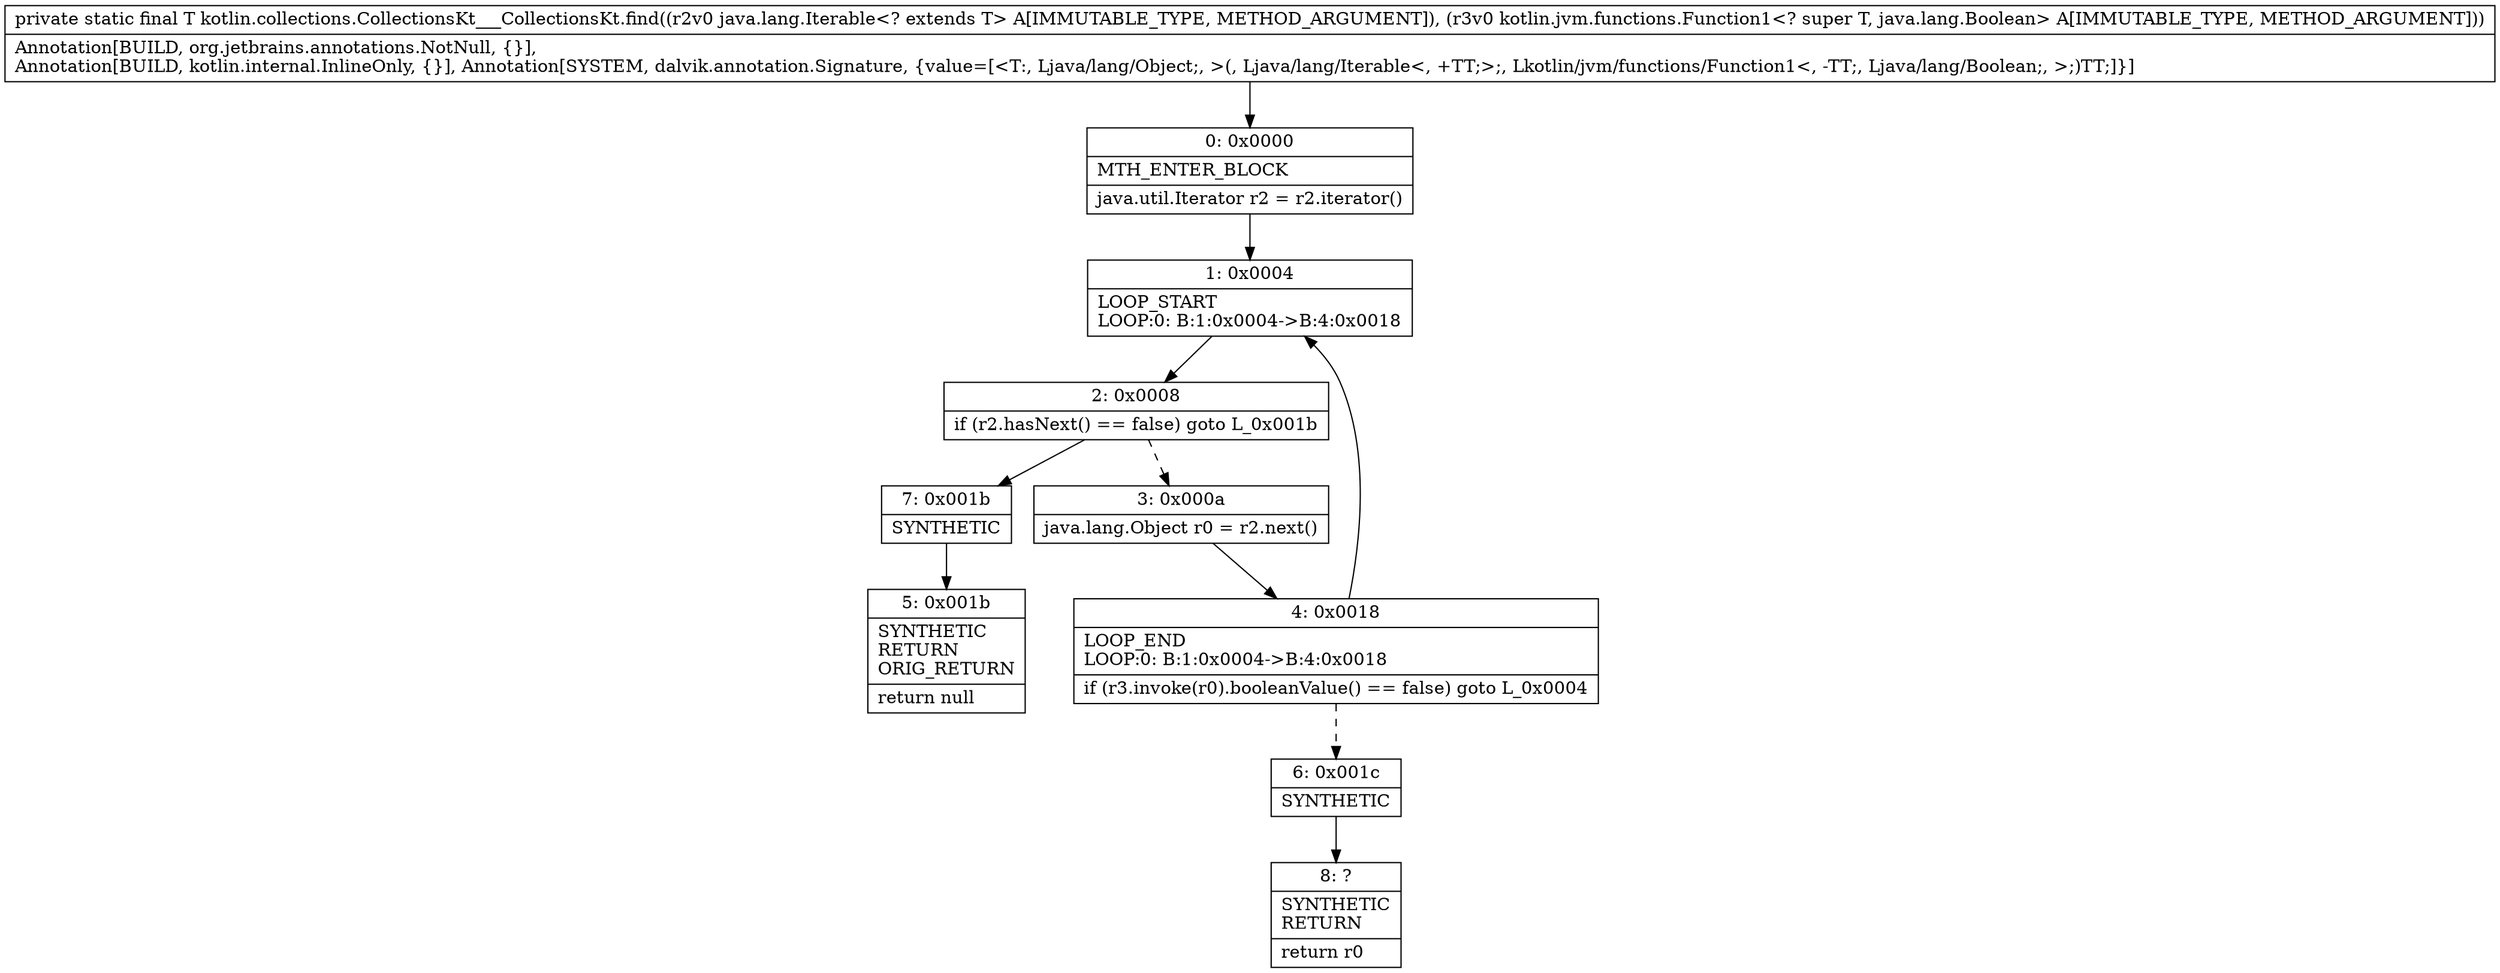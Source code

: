 digraph "CFG forkotlin.collections.CollectionsKt___CollectionsKt.find(Ljava\/lang\/Iterable;Lkotlin\/jvm\/functions\/Function1;)Ljava\/lang\/Object;" {
Node_0 [shape=record,label="{0\:\ 0x0000|MTH_ENTER_BLOCK\l|java.util.Iterator r2 = r2.iterator()\l}"];
Node_1 [shape=record,label="{1\:\ 0x0004|LOOP_START\lLOOP:0: B:1:0x0004\-\>B:4:0x0018\l}"];
Node_2 [shape=record,label="{2\:\ 0x0008|if (r2.hasNext() == false) goto L_0x001b\l}"];
Node_3 [shape=record,label="{3\:\ 0x000a|java.lang.Object r0 = r2.next()\l}"];
Node_4 [shape=record,label="{4\:\ 0x0018|LOOP_END\lLOOP:0: B:1:0x0004\-\>B:4:0x0018\l|if (r3.invoke(r0).booleanValue() == false) goto L_0x0004\l}"];
Node_5 [shape=record,label="{5\:\ 0x001b|SYNTHETIC\lRETURN\lORIG_RETURN\l|return null\l}"];
Node_6 [shape=record,label="{6\:\ 0x001c|SYNTHETIC\l}"];
Node_7 [shape=record,label="{7\:\ 0x001b|SYNTHETIC\l}"];
Node_8 [shape=record,label="{8\:\ ?|SYNTHETIC\lRETURN\l|return r0\l}"];
MethodNode[shape=record,label="{private static final T kotlin.collections.CollectionsKt___CollectionsKt.find((r2v0 java.lang.Iterable\<? extends T\> A[IMMUTABLE_TYPE, METHOD_ARGUMENT]), (r3v0 kotlin.jvm.functions.Function1\<? super T, java.lang.Boolean\> A[IMMUTABLE_TYPE, METHOD_ARGUMENT]))  | Annotation[BUILD, org.jetbrains.annotations.NotNull, \{\}], \lAnnotation[BUILD, kotlin.internal.InlineOnly, \{\}], Annotation[SYSTEM, dalvik.annotation.Signature, \{value=[\<T:, Ljava\/lang\/Object;, \>(, Ljava\/lang\/Iterable\<, +TT;\>;, Lkotlin\/jvm\/functions\/Function1\<, \-TT;, Ljava\/lang\/Boolean;, \>;)TT;]\}]\l}"];
MethodNode -> Node_0;
Node_0 -> Node_1;
Node_1 -> Node_2;
Node_2 -> Node_3[style=dashed];
Node_2 -> Node_7;
Node_3 -> Node_4;
Node_4 -> Node_1;
Node_4 -> Node_6[style=dashed];
Node_6 -> Node_8;
Node_7 -> Node_5;
}

